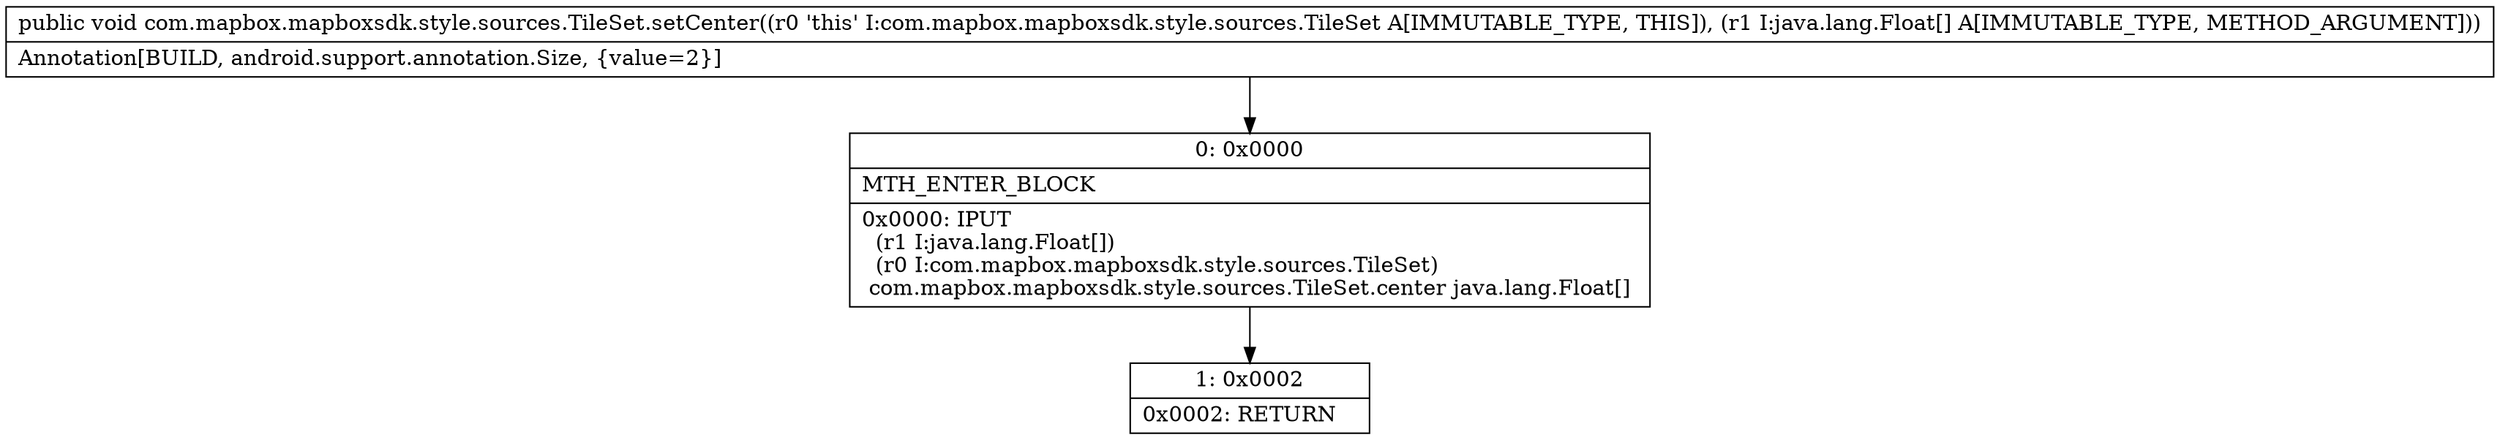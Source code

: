 digraph "CFG forcom.mapbox.mapboxsdk.style.sources.TileSet.setCenter([Ljava\/lang\/Float;)V" {
Node_0 [shape=record,label="{0\:\ 0x0000|MTH_ENTER_BLOCK\l|0x0000: IPUT  \l  (r1 I:java.lang.Float[])\l  (r0 I:com.mapbox.mapboxsdk.style.sources.TileSet)\l com.mapbox.mapboxsdk.style.sources.TileSet.center java.lang.Float[] \l}"];
Node_1 [shape=record,label="{1\:\ 0x0002|0x0002: RETURN   \l}"];
MethodNode[shape=record,label="{public void com.mapbox.mapboxsdk.style.sources.TileSet.setCenter((r0 'this' I:com.mapbox.mapboxsdk.style.sources.TileSet A[IMMUTABLE_TYPE, THIS]), (r1 I:java.lang.Float[] A[IMMUTABLE_TYPE, METHOD_ARGUMENT]))  | Annotation[BUILD, android.support.annotation.Size, \{value=2\}]\l}"];
MethodNode -> Node_0;
Node_0 -> Node_1;
}

